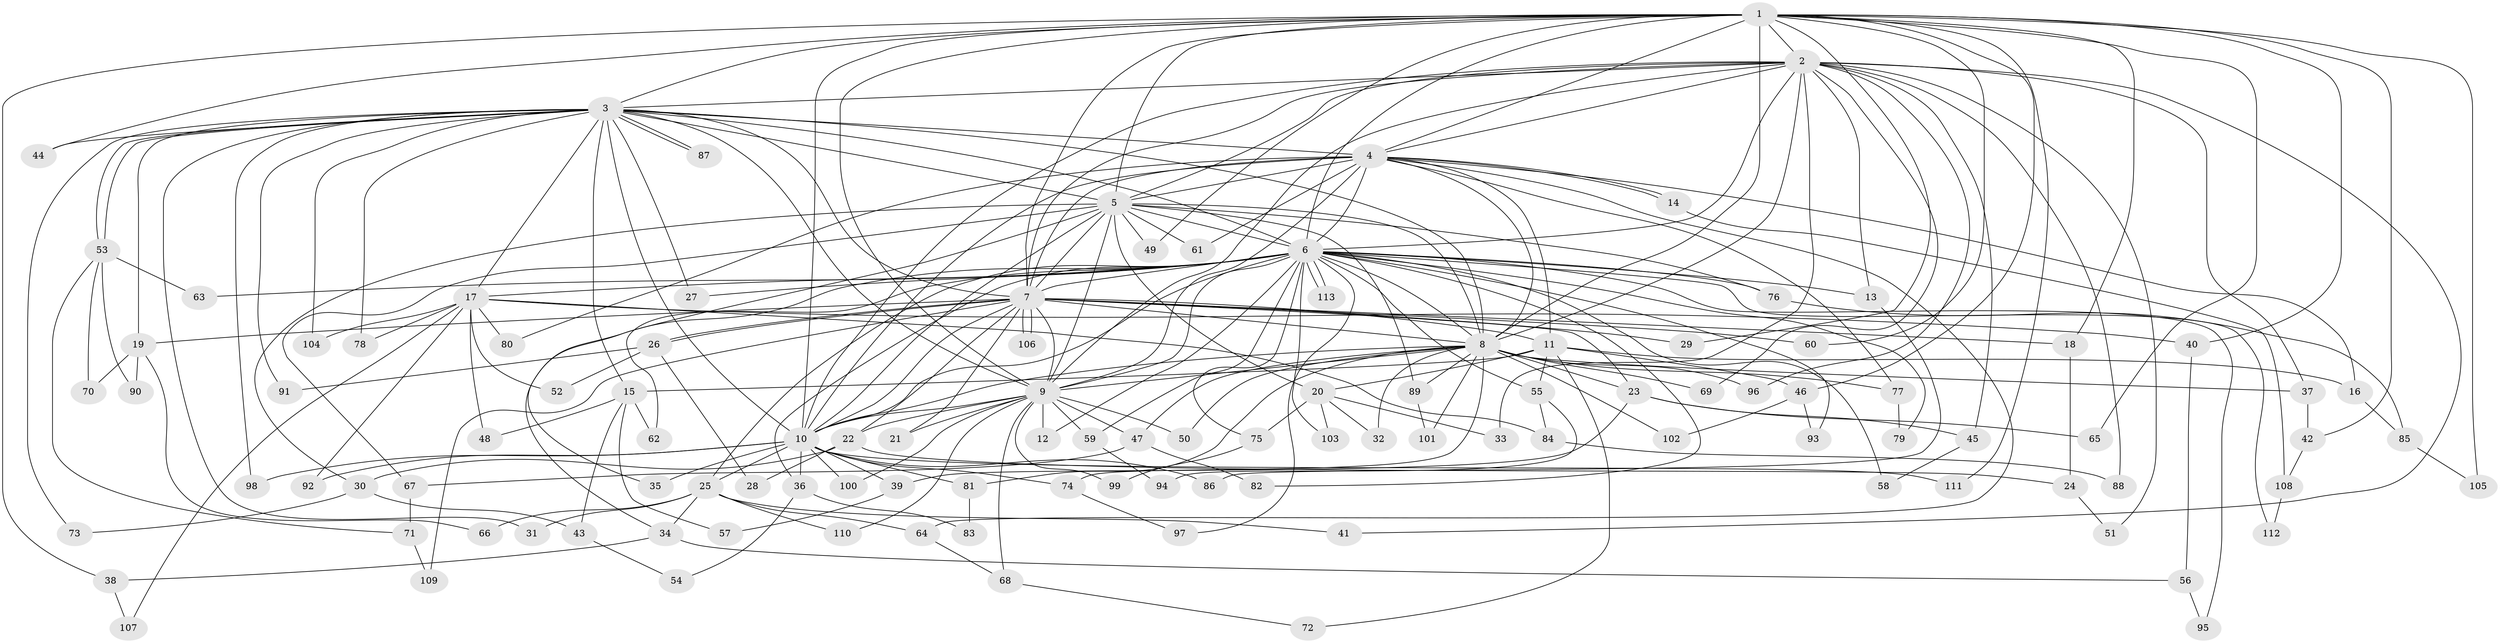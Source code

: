// coarse degree distribution, {16: 0.017543859649122806, 19: 0.017543859649122806, 28: 0.017543859649122806, 11: 0.017543859649122806, 15: 0.017543859649122806, 23: 0.017543859649122806, 13: 0.017543859649122806, 9: 0.017543859649122806, 3: 0.10526315789473684, 4: 0.17543859649122806, 7: 0.017543859649122806, 5: 0.08771929824561403, 10: 0.017543859649122806, 6: 0.017543859649122806, 2: 0.3684210526315789, 1: 0.07017543859649122}
// Generated by graph-tools (version 1.1) at 2025/49/03/04/25 22:49:19]
// undirected, 113 vertices, 251 edges
graph export_dot {
  node [color=gray90,style=filled];
  1;
  2;
  3;
  4;
  5;
  6;
  7;
  8;
  9;
  10;
  11;
  12;
  13;
  14;
  15;
  16;
  17;
  18;
  19;
  20;
  21;
  22;
  23;
  24;
  25;
  26;
  27;
  28;
  29;
  30;
  31;
  32;
  33;
  34;
  35;
  36;
  37;
  38;
  39;
  40;
  41;
  42;
  43;
  44;
  45;
  46;
  47;
  48;
  49;
  50;
  51;
  52;
  53;
  54;
  55;
  56;
  57;
  58;
  59;
  60;
  61;
  62;
  63;
  64;
  65;
  66;
  67;
  68;
  69;
  70;
  71;
  72;
  73;
  74;
  75;
  76;
  77;
  78;
  79;
  80;
  81;
  82;
  83;
  84;
  85;
  86;
  87;
  88;
  89;
  90;
  91;
  92;
  93;
  94;
  95;
  96;
  97;
  98;
  99;
  100;
  101;
  102;
  103;
  104;
  105;
  106;
  107;
  108;
  109;
  110;
  111;
  112;
  113;
  1 -- 2;
  1 -- 3;
  1 -- 4;
  1 -- 5;
  1 -- 6;
  1 -- 7;
  1 -- 8;
  1 -- 9;
  1 -- 10;
  1 -- 18;
  1 -- 29;
  1 -- 38;
  1 -- 40;
  1 -- 42;
  1 -- 44;
  1 -- 46;
  1 -- 49;
  1 -- 60;
  1 -- 65;
  1 -- 105;
  1 -- 111;
  2 -- 3;
  2 -- 4;
  2 -- 5;
  2 -- 6;
  2 -- 7;
  2 -- 8;
  2 -- 9;
  2 -- 10;
  2 -- 13;
  2 -- 33;
  2 -- 37;
  2 -- 41;
  2 -- 45;
  2 -- 51;
  2 -- 69;
  2 -- 88;
  2 -- 96;
  3 -- 4;
  3 -- 5;
  3 -- 6;
  3 -- 7;
  3 -- 8;
  3 -- 9;
  3 -- 10;
  3 -- 15;
  3 -- 17;
  3 -- 19;
  3 -- 27;
  3 -- 31;
  3 -- 44;
  3 -- 53;
  3 -- 53;
  3 -- 73;
  3 -- 78;
  3 -- 87;
  3 -- 87;
  3 -- 91;
  3 -- 98;
  3 -- 104;
  4 -- 5;
  4 -- 6;
  4 -- 7;
  4 -- 8;
  4 -- 9;
  4 -- 10;
  4 -- 11;
  4 -- 14;
  4 -- 14;
  4 -- 16;
  4 -- 61;
  4 -- 64;
  4 -- 77;
  4 -- 80;
  5 -- 6;
  5 -- 7;
  5 -- 8;
  5 -- 9;
  5 -- 10;
  5 -- 20;
  5 -- 30;
  5 -- 35;
  5 -- 49;
  5 -- 61;
  5 -- 67;
  5 -- 76;
  5 -- 89;
  6 -- 7;
  6 -- 8;
  6 -- 9;
  6 -- 10;
  6 -- 12;
  6 -- 13;
  6 -- 17;
  6 -- 25;
  6 -- 27;
  6 -- 34;
  6 -- 36;
  6 -- 55;
  6 -- 58;
  6 -- 59;
  6 -- 62;
  6 -- 63;
  6 -- 75;
  6 -- 76;
  6 -- 79;
  6 -- 82;
  6 -- 93;
  6 -- 95;
  6 -- 97;
  6 -- 103;
  6 -- 112;
  6 -- 113;
  6 -- 113;
  7 -- 8;
  7 -- 9;
  7 -- 10;
  7 -- 11;
  7 -- 18;
  7 -- 19;
  7 -- 21;
  7 -- 22;
  7 -- 23;
  7 -- 26;
  7 -- 26;
  7 -- 29;
  7 -- 60;
  7 -- 106;
  7 -- 106;
  7 -- 109;
  8 -- 9;
  8 -- 10;
  8 -- 23;
  8 -- 32;
  8 -- 37;
  8 -- 47;
  8 -- 50;
  8 -- 69;
  8 -- 74;
  8 -- 77;
  8 -- 81;
  8 -- 89;
  8 -- 96;
  8 -- 101;
  8 -- 102;
  9 -- 10;
  9 -- 12;
  9 -- 21;
  9 -- 22;
  9 -- 47;
  9 -- 50;
  9 -- 59;
  9 -- 68;
  9 -- 99;
  9 -- 100;
  9 -- 110;
  10 -- 25;
  10 -- 35;
  10 -- 36;
  10 -- 39;
  10 -- 74;
  10 -- 81;
  10 -- 86;
  10 -- 92;
  10 -- 98;
  10 -- 100;
  10 -- 111;
  11 -- 15;
  11 -- 16;
  11 -- 20;
  11 -- 46;
  11 -- 55;
  11 -- 72;
  13 -- 86;
  14 -- 108;
  15 -- 43;
  15 -- 48;
  15 -- 57;
  15 -- 62;
  16 -- 85;
  17 -- 40;
  17 -- 48;
  17 -- 52;
  17 -- 78;
  17 -- 80;
  17 -- 84;
  17 -- 92;
  17 -- 104;
  17 -- 107;
  18 -- 24;
  19 -- 66;
  19 -- 70;
  19 -- 90;
  20 -- 32;
  20 -- 33;
  20 -- 75;
  20 -- 103;
  22 -- 24;
  22 -- 28;
  22 -- 30;
  23 -- 39;
  23 -- 45;
  23 -- 65;
  24 -- 51;
  25 -- 31;
  25 -- 34;
  25 -- 41;
  25 -- 64;
  25 -- 66;
  25 -- 110;
  26 -- 28;
  26 -- 52;
  26 -- 91;
  30 -- 43;
  30 -- 73;
  34 -- 38;
  34 -- 56;
  36 -- 54;
  36 -- 83;
  37 -- 42;
  38 -- 107;
  39 -- 57;
  40 -- 56;
  42 -- 108;
  43 -- 54;
  45 -- 58;
  46 -- 93;
  46 -- 102;
  47 -- 67;
  47 -- 82;
  53 -- 63;
  53 -- 70;
  53 -- 71;
  53 -- 90;
  55 -- 84;
  55 -- 94;
  56 -- 95;
  59 -- 94;
  64 -- 68;
  67 -- 71;
  68 -- 72;
  71 -- 109;
  74 -- 97;
  75 -- 99;
  76 -- 85;
  77 -- 79;
  81 -- 83;
  84 -- 88;
  85 -- 105;
  89 -- 101;
  108 -- 112;
}
